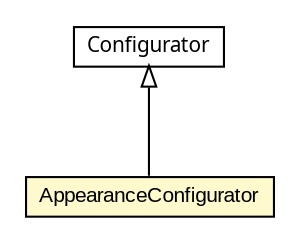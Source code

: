 #!/usr/local/bin/dot
#
# Class diagram 
# Generated by UMLGraph version 5.1 (http://www.umlgraph.org/)
#

digraph G {
	edge [fontname="arial",fontsize=10,labelfontname="arial",labelfontsize=10];
	node [fontname="arial",fontsize=10,shape=plaintext];
	nodesep=0.25;
	ranksep=0.5;
	// org.olympe.musicplayer.bean.configurator.Configurator
	c661 [label=<<table title="org.olympe.musicplayer.bean.configurator.Configurator" border="0" cellborder="1" cellspacing="0" cellpadding="2" port="p" href="./Configurator.html">
		<tr><td><table border="0" cellspacing="0" cellpadding="1">
<tr><td align="center" balign="center"><font face="ariali"> Configurator </font></td></tr>
		</table></td></tr>
		</table>>, fontname="arial", fontcolor="black", fontsize=10.0];
	// org.olympe.musicplayer.bean.configurator.AppearanceConfigurator
	c664 [label=<<table title="org.olympe.musicplayer.bean.configurator.AppearanceConfigurator" border="0" cellborder="1" cellspacing="0" cellpadding="2" port="p" bgcolor="lemonChiffon" href="./AppearanceConfigurator.html">
		<tr><td><table border="0" cellspacing="0" cellpadding="1">
<tr><td align="center" balign="center"> AppearanceConfigurator </td></tr>
		</table></td></tr>
		</table>>, fontname="arial", fontcolor="black", fontsize=10.0];
	//org.olympe.musicplayer.bean.configurator.AppearanceConfigurator extends org.olympe.musicplayer.bean.configurator.Configurator
	c661:p -> c664:p [dir=back,arrowtail=empty];
}

